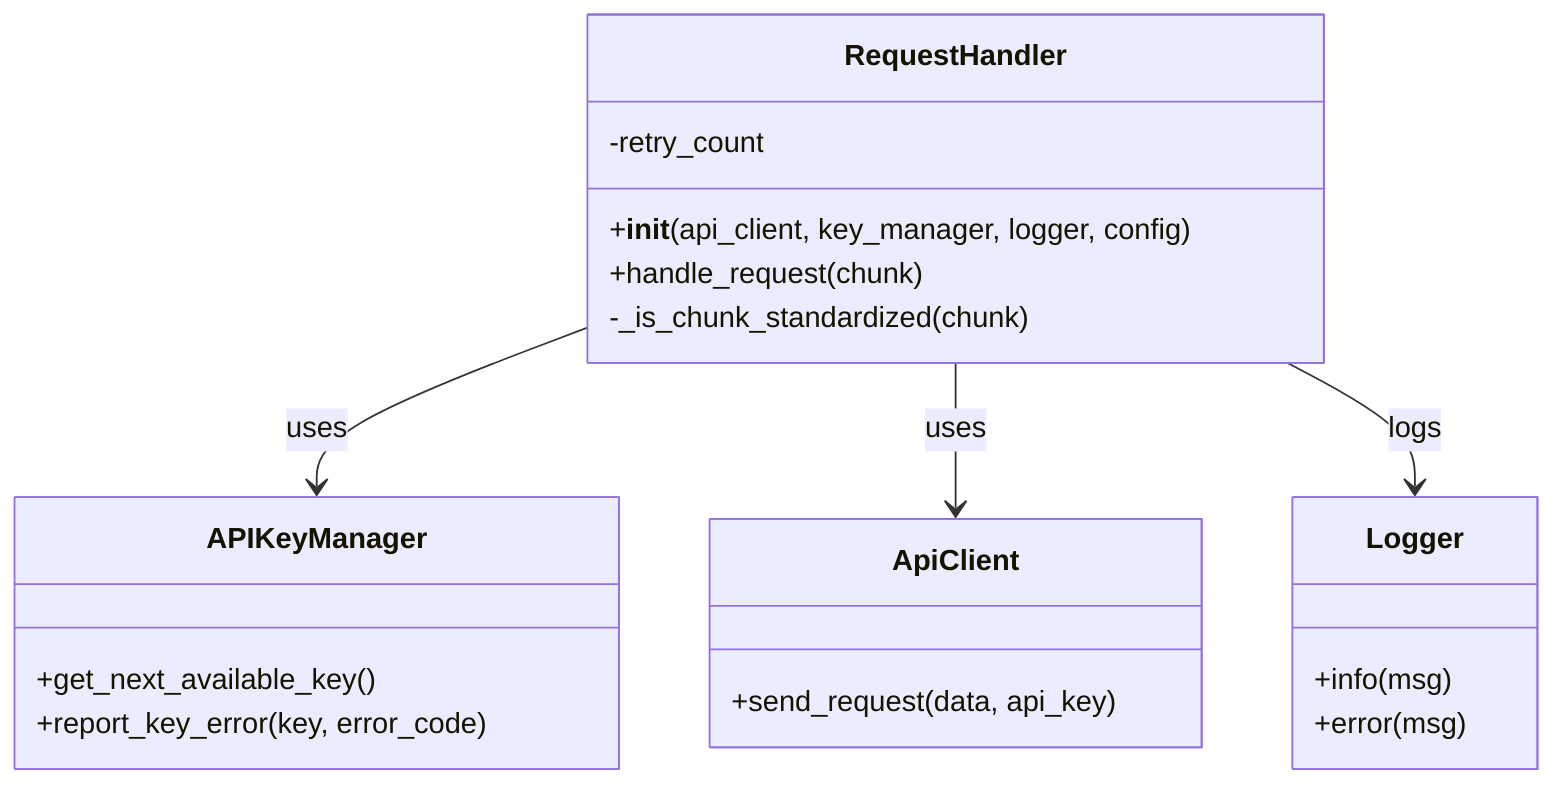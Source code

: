 classDiagram
    class RequestHandler {
        +__init__(api_client, key_manager, logger, config)
        +handle_request(chunk)
        -_is_chunk_standardized(chunk)
        -retry_count
    }

    class APIKeyManager {
        +get_next_available_key()
        +report_key_error(key, error_code)
    }

    class ApiClient {
        +send_request(data, api_key)
    }

    class Logger {
        +info(msg)
        +error(msg)
    }

    RequestHandler --> APIKeyManager : uses
    RequestHandler --> ApiClient : uses
    RequestHandler --> Logger : logs